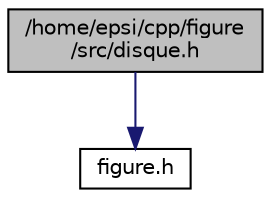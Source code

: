 digraph "/home/epsi/cpp/figure/src/disque.h"
{
  edge [fontname="Helvetica",fontsize="10",labelfontname="Helvetica",labelfontsize="10"];
  node [fontname="Helvetica",fontsize="10",shape=record];
  Node0 [label="/home/epsi/cpp/figure\l/src/disque.h",height=0.2,width=0.4,color="black", fillcolor="grey75", style="filled", fontcolor="black"];
  Node0 -> Node1 [color="midnightblue",fontsize="10",style="solid",fontname="Helvetica"];
  Node1 [label="figure.h",height=0.2,width=0.4,color="black", fillcolor="white", style="filled",URL="$figure_8h.html",tooltip="fichier .h de figure "];
}
